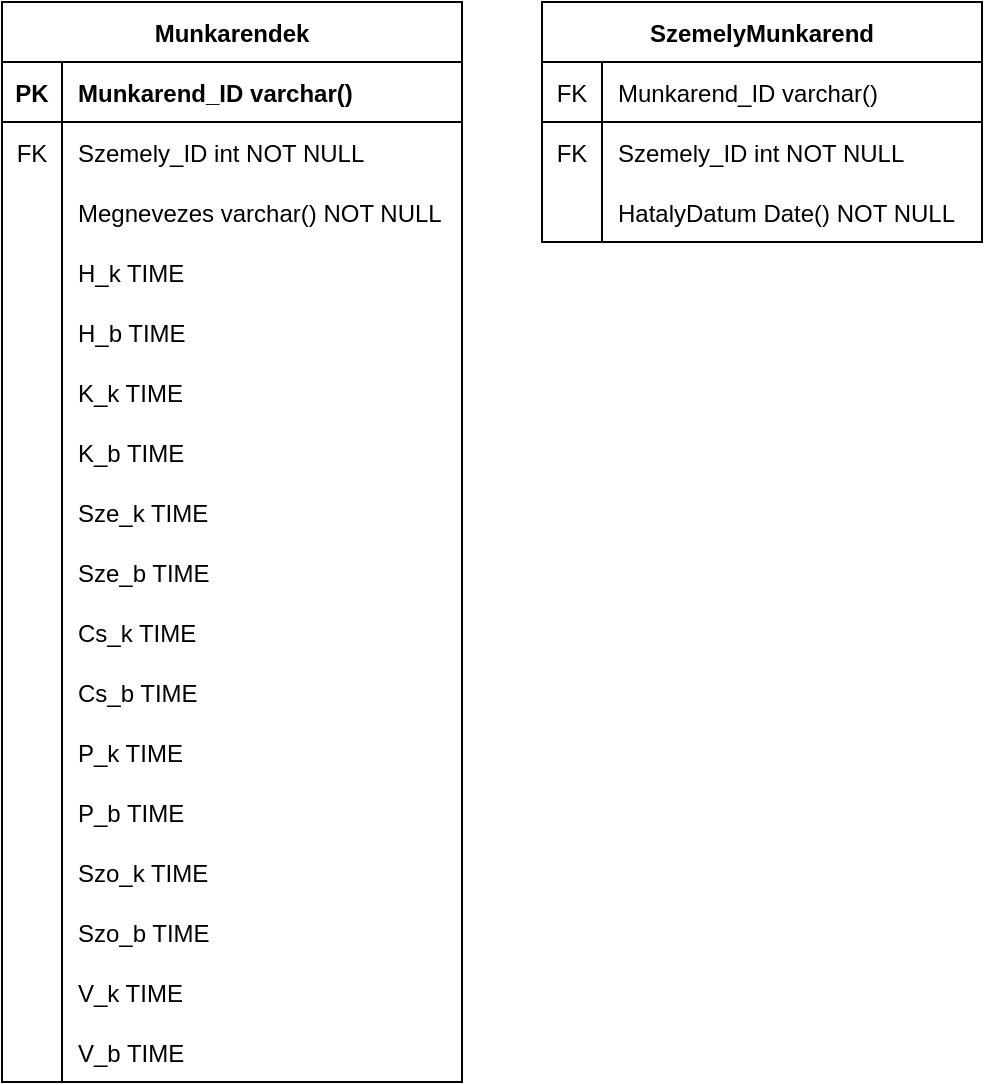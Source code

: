 <mxfile version="16.2.7" type="github">
  <diagram id="C5RBs43oDa-KdzZeNtuy" name="Page-1">
    <mxGraphModel dx="2489" dy="772" grid="1" gridSize="10" guides="1" tooltips="1" connect="1" arrows="1" fold="1" page="1" pageScale="1" pageWidth="827" pageHeight="1169" math="0" shadow="0">
      <root>
        <mxCell id="WIyWlLk6GJQsqaUBKTNV-0" />
        <mxCell id="WIyWlLk6GJQsqaUBKTNV-1" parent="WIyWlLk6GJQsqaUBKTNV-0" />
        <mxCell id="OYWGoVbkFZ5OiPEKA5-d-0" value="Munkarendek" style="shape=table;startSize=30;container=1;collapsible=1;childLayout=tableLayout;fixedRows=1;rowLines=0;fontStyle=1;align=center;resizeLast=1;" vertex="1" parent="WIyWlLk6GJQsqaUBKTNV-1">
          <mxGeometry x="-370" y="10" width="230" height="540" as="geometry" />
        </mxCell>
        <mxCell id="OYWGoVbkFZ5OiPEKA5-d-1" value="" style="shape=partialRectangle;collapsible=0;dropTarget=0;pointerEvents=0;fillColor=none;points=[[0,0.5],[1,0.5]];portConstraint=eastwest;top=0;left=0;right=0;bottom=1;" vertex="1" parent="OYWGoVbkFZ5OiPEKA5-d-0">
          <mxGeometry y="30" width="230" height="30" as="geometry" />
        </mxCell>
        <mxCell id="OYWGoVbkFZ5OiPEKA5-d-2" value="PK" style="shape=partialRectangle;overflow=hidden;connectable=0;fillColor=none;top=0;left=0;bottom=0;right=0;fontStyle=1;" vertex="1" parent="OYWGoVbkFZ5OiPEKA5-d-1">
          <mxGeometry width="30" height="30" as="geometry">
            <mxRectangle width="30" height="30" as="alternateBounds" />
          </mxGeometry>
        </mxCell>
        <mxCell id="OYWGoVbkFZ5OiPEKA5-d-3" value="Munkarend_ID varchar()" style="shape=partialRectangle;overflow=hidden;connectable=0;fillColor=none;top=0;left=0;bottom=0;right=0;align=left;spacingLeft=6;fontStyle=1;" vertex="1" parent="OYWGoVbkFZ5OiPEKA5-d-1">
          <mxGeometry x="30" width="200" height="30" as="geometry">
            <mxRectangle width="200" height="30" as="alternateBounds" />
          </mxGeometry>
        </mxCell>
        <mxCell id="OYWGoVbkFZ5OiPEKA5-d-4" value="" style="shape=partialRectangle;collapsible=0;dropTarget=0;pointerEvents=0;fillColor=none;points=[[0,0.5],[1,0.5]];portConstraint=eastwest;top=0;left=0;right=0;bottom=0;" vertex="1" parent="OYWGoVbkFZ5OiPEKA5-d-0">
          <mxGeometry y="60" width="230" height="30" as="geometry" />
        </mxCell>
        <mxCell id="OYWGoVbkFZ5OiPEKA5-d-5" value="FK" style="shape=partialRectangle;overflow=hidden;connectable=0;fillColor=none;top=0;left=0;bottom=0;right=0;" vertex="1" parent="OYWGoVbkFZ5OiPEKA5-d-4">
          <mxGeometry width="30" height="30" as="geometry">
            <mxRectangle width="30" height="30" as="alternateBounds" />
          </mxGeometry>
        </mxCell>
        <mxCell id="OYWGoVbkFZ5OiPEKA5-d-6" value="Szemely_ID int NOT NULL" style="shape=partialRectangle;overflow=hidden;connectable=0;fillColor=none;top=0;left=0;bottom=0;right=0;align=left;spacingLeft=6;" vertex="1" parent="OYWGoVbkFZ5OiPEKA5-d-4">
          <mxGeometry x="30" width="200" height="30" as="geometry">
            <mxRectangle width="200" height="30" as="alternateBounds" />
          </mxGeometry>
        </mxCell>
        <mxCell id="OYWGoVbkFZ5OiPEKA5-d-7" value="" style="shape=partialRectangle;collapsible=0;dropTarget=0;pointerEvents=0;fillColor=none;points=[[0,0.5],[1,0.5]];portConstraint=eastwest;top=0;left=0;right=0;bottom=0;" vertex="1" parent="OYWGoVbkFZ5OiPEKA5-d-0">
          <mxGeometry y="90" width="230" height="30" as="geometry" />
        </mxCell>
        <mxCell id="OYWGoVbkFZ5OiPEKA5-d-8" value="" style="shape=partialRectangle;overflow=hidden;connectable=0;fillColor=none;top=0;left=0;bottom=0;right=0;" vertex="1" parent="OYWGoVbkFZ5OiPEKA5-d-7">
          <mxGeometry width="30" height="30" as="geometry">
            <mxRectangle width="30" height="30" as="alternateBounds" />
          </mxGeometry>
        </mxCell>
        <mxCell id="OYWGoVbkFZ5OiPEKA5-d-9" value="Megnevezes varchar() NOT NULL" style="shape=partialRectangle;overflow=hidden;connectable=0;fillColor=none;top=0;left=0;bottom=0;right=0;align=left;spacingLeft=6;" vertex="1" parent="OYWGoVbkFZ5OiPEKA5-d-7">
          <mxGeometry x="30" width="200" height="30" as="geometry">
            <mxRectangle width="200" height="30" as="alternateBounds" />
          </mxGeometry>
        </mxCell>
        <mxCell id="OYWGoVbkFZ5OiPEKA5-d-10" value="" style="shape=partialRectangle;collapsible=0;dropTarget=0;pointerEvents=0;fillColor=none;points=[[0,0.5],[1,0.5]];portConstraint=eastwest;top=0;left=0;right=0;bottom=0;" vertex="1" parent="OYWGoVbkFZ5OiPEKA5-d-0">
          <mxGeometry y="120" width="230" height="30" as="geometry" />
        </mxCell>
        <mxCell id="OYWGoVbkFZ5OiPEKA5-d-11" value="" style="shape=partialRectangle;overflow=hidden;connectable=0;fillColor=none;top=0;left=0;bottom=0;right=0;" vertex="1" parent="OYWGoVbkFZ5OiPEKA5-d-10">
          <mxGeometry width="30" height="30" as="geometry">
            <mxRectangle width="30" height="30" as="alternateBounds" />
          </mxGeometry>
        </mxCell>
        <mxCell id="OYWGoVbkFZ5OiPEKA5-d-12" value="H_k TIME" style="shape=partialRectangle;overflow=hidden;connectable=0;fillColor=none;top=0;left=0;bottom=0;right=0;align=left;spacingLeft=6;" vertex="1" parent="OYWGoVbkFZ5OiPEKA5-d-10">
          <mxGeometry x="30" width="200" height="30" as="geometry">
            <mxRectangle width="200" height="30" as="alternateBounds" />
          </mxGeometry>
        </mxCell>
        <mxCell id="OYWGoVbkFZ5OiPEKA5-d-13" value="" style="shape=partialRectangle;collapsible=0;dropTarget=0;pointerEvents=0;fillColor=none;points=[[0,0.5],[1,0.5]];portConstraint=eastwest;top=0;left=0;right=0;bottom=0;" vertex="1" parent="OYWGoVbkFZ5OiPEKA5-d-0">
          <mxGeometry y="150" width="230" height="30" as="geometry" />
        </mxCell>
        <mxCell id="OYWGoVbkFZ5OiPEKA5-d-14" value="" style="shape=partialRectangle;overflow=hidden;connectable=0;fillColor=none;top=0;left=0;bottom=0;right=0;" vertex="1" parent="OYWGoVbkFZ5OiPEKA5-d-13">
          <mxGeometry width="30" height="30" as="geometry">
            <mxRectangle width="30" height="30" as="alternateBounds" />
          </mxGeometry>
        </mxCell>
        <mxCell id="OYWGoVbkFZ5OiPEKA5-d-15" value="H_b TIME" style="shape=partialRectangle;overflow=hidden;connectable=0;fillColor=none;top=0;left=0;bottom=0;right=0;align=left;spacingLeft=6;" vertex="1" parent="OYWGoVbkFZ5OiPEKA5-d-13">
          <mxGeometry x="30" width="200" height="30" as="geometry">
            <mxRectangle width="200" height="30" as="alternateBounds" />
          </mxGeometry>
        </mxCell>
        <mxCell id="OYWGoVbkFZ5OiPEKA5-d-16" value="" style="shape=partialRectangle;collapsible=0;dropTarget=0;pointerEvents=0;fillColor=none;points=[[0,0.5],[1,0.5]];portConstraint=eastwest;top=0;left=0;right=0;bottom=0;" vertex="1" parent="OYWGoVbkFZ5OiPEKA5-d-0">
          <mxGeometry y="180" width="230" height="30" as="geometry" />
        </mxCell>
        <mxCell id="OYWGoVbkFZ5OiPEKA5-d-17" value="" style="shape=partialRectangle;overflow=hidden;connectable=0;fillColor=none;top=0;left=0;bottom=0;right=0;" vertex="1" parent="OYWGoVbkFZ5OiPEKA5-d-16">
          <mxGeometry width="30" height="30" as="geometry">
            <mxRectangle width="30" height="30" as="alternateBounds" />
          </mxGeometry>
        </mxCell>
        <mxCell id="OYWGoVbkFZ5OiPEKA5-d-18" value="K_k TIME" style="shape=partialRectangle;overflow=hidden;connectable=0;fillColor=none;top=0;left=0;bottom=0;right=0;align=left;spacingLeft=6;" vertex="1" parent="OYWGoVbkFZ5OiPEKA5-d-16">
          <mxGeometry x="30" width="200" height="30" as="geometry">
            <mxRectangle width="200" height="30" as="alternateBounds" />
          </mxGeometry>
        </mxCell>
        <mxCell id="OYWGoVbkFZ5OiPEKA5-d-19" value="" style="shape=partialRectangle;collapsible=0;dropTarget=0;pointerEvents=0;fillColor=none;points=[[0,0.5],[1,0.5]];portConstraint=eastwest;top=0;left=0;right=0;bottom=0;" vertex="1" parent="OYWGoVbkFZ5OiPEKA5-d-0">
          <mxGeometry y="210" width="230" height="30" as="geometry" />
        </mxCell>
        <mxCell id="OYWGoVbkFZ5OiPEKA5-d-20" value="" style="shape=partialRectangle;overflow=hidden;connectable=0;fillColor=none;top=0;left=0;bottom=0;right=0;" vertex="1" parent="OYWGoVbkFZ5OiPEKA5-d-19">
          <mxGeometry width="30" height="30" as="geometry">
            <mxRectangle width="30" height="30" as="alternateBounds" />
          </mxGeometry>
        </mxCell>
        <mxCell id="OYWGoVbkFZ5OiPEKA5-d-21" value="K_b TIME" style="shape=partialRectangle;overflow=hidden;connectable=0;fillColor=none;top=0;left=0;bottom=0;right=0;align=left;spacingLeft=6;" vertex="1" parent="OYWGoVbkFZ5OiPEKA5-d-19">
          <mxGeometry x="30" width="200" height="30" as="geometry">
            <mxRectangle width="200" height="30" as="alternateBounds" />
          </mxGeometry>
        </mxCell>
        <mxCell id="OYWGoVbkFZ5OiPEKA5-d-22" value="" style="shape=partialRectangle;collapsible=0;dropTarget=0;pointerEvents=0;fillColor=none;points=[[0,0.5],[1,0.5]];portConstraint=eastwest;top=0;left=0;right=0;bottom=0;" vertex="1" parent="OYWGoVbkFZ5OiPEKA5-d-0">
          <mxGeometry y="240" width="230" height="30" as="geometry" />
        </mxCell>
        <mxCell id="OYWGoVbkFZ5OiPEKA5-d-23" value="" style="shape=partialRectangle;overflow=hidden;connectable=0;fillColor=none;top=0;left=0;bottom=0;right=0;" vertex="1" parent="OYWGoVbkFZ5OiPEKA5-d-22">
          <mxGeometry width="30" height="30" as="geometry">
            <mxRectangle width="30" height="30" as="alternateBounds" />
          </mxGeometry>
        </mxCell>
        <mxCell id="OYWGoVbkFZ5OiPEKA5-d-24" value="Sze_k TIME" style="shape=partialRectangle;overflow=hidden;connectable=0;fillColor=none;top=0;left=0;bottom=0;right=0;align=left;spacingLeft=6;" vertex="1" parent="OYWGoVbkFZ5OiPEKA5-d-22">
          <mxGeometry x="30" width="200" height="30" as="geometry">
            <mxRectangle width="200" height="30" as="alternateBounds" />
          </mxGeometry>
        </mxCell>
        <mxCell id="OYWGoVbkFZ5OiPEKA5-d-25" value="" style="shape=partialRectangle;collapsible=0;dropTarget=0;pointerEvents=0;fillColor=none;points=[[0,0.5],[1,0.5]];portConstraint=eastwest;top=0;left=0;right=0;bottom=0;" vertex="1" parent="OYWGoVbkFZ5OiPEKA5-d-0">
          <mxGeometry y="270" width="230" height="30" as="geometry" />
        </mxCell>
        <mxCell id="OYWGoVbkFZ5OiPEKA5-d-26" value="" style="shape=partialRectangle;overflow=hidden;connectable=0;fillColor=none;top=0;left=0;bottom=0;right=0;" vertex="1" parent="OYWGoVbkFZ5OiPEKA5-d-25">
          <mxGeometry width="30" height="30" as="geometry">
            <mxRectangle width="30" height="30" as="alternateBounds" />
          </mxGeometry>
        </mxCell>
        <mxCell id="OYWGoVbkFZ5OiPEKA5-d-27" value="Sze_b TIME" style="shape=partialRectangle;overflow=hidden;connectable=0;fillColor=none;top=0;left=0;bottom=0;right=0;align=left;spacingLeft=6;" vertex="1" parent="OYWGoVbkFZ5OiPEKA5-d-25">
          <mxGeometry x="30" width="200" height="30" as="geometry">
            <mxRectangle width="200" height="30" as="alternateBounds" />
          </mxGeometry>
        </mxCell>
        <mxCell id="OYWGoVbkFZ5OiPEKA5-d-28" value="" style="shape=partialRectangle;collapsible=0;dropTarget=0;pointerEvents=0;fillColor=none;points=[[0,0.5],[1,0.5]];portConstraint=eastwest;top=0;left=0;right=0;bottom=0;" vertex="1" parent="OYWGoVbkFZ5OiPEKA5-d-0">
          <mxGeometry y="300" width="230" height="30" as="geometry" />
        </mxCell>
        <mxCell id="OYWGoVbkFZ5OiPEKA5-d-29" value="" style="shape=partialRectangle;overflow=hidden;connectable=0;fillColor=none;top=0;left=0;bottom=0;right=0;" vertex="1" parent="OYWGoVbkFZ5OiPEKA5-d-28">
          <mxGeometry width="30" height="30" as="geometry">
            <mxRectangle width="30" height="30" as="alternateBounds" />
          </mxGeometry>
        </mxCell>
        <mxCell id="OYWGoVbkFZ5OiPEKA5-d-30" value="Cs_k TIME" style="shape=partialRectangle;overflow=hidden;connectable=0;fillColor=none;top=0;left=0;bottom=0;right=0;align=left;spacingLeft=6;" vertex="1" parent="OYWGoVbkFZ5OiPEKA5-d-28">
          <mxGeometry x="30" width="200" height="30" as="geometry">
            <mxRectangle width="200" height="30" as="alternateBounds" />
          </mxGeometry>
        </mxCell>
        <mxCell id="OYWGoVbkFZ5OiPEKA5-d-31" value="" style="shape=partialRectangle;collapsible=0;dropTarget=0;pointerEvents=0;fillColor=none;points=[[0,0.5],[1,0.5]];portConstraint=eastwest;top=0;left=0;right=0;bottom=0;" vertex="1" parent="OYWGoVbkFZ5OiPEKA5-d-0">
          <mxGeometry y="330" width="230" height="30" as="geometry" />
        </mxCell>
        <mxCell id="OYWGoVbkFZ5OiPEKA5-d-32" value="" style="shape=partialRectangle;overflow=hidden;connectable=0;fillColor=none;top=0;left=0;bottom=0;right=0;" vertex="1" parent="OYWGoVbkFZ5OiPEKA5-d-31">
          <mxGeometry width="30" height="30" as="geometry">
            <mxRectangle width="30" height="30" as="alternateBounds" />
          </mxGeometry>
        </mxCell>
        <mxCell id="OYWGoVbkFZ5OiPEKA5-d-33" value="Cs_b TIME" style="shape=partialRectangle;overflow=hidden;connectable=0;fillColor=none;top=0;left=0;bottom=0;right=0;align=left;spacingLeft=6;" vertex="1" parent="OYWGoVbkFZ5OiPEKA5-d-31">
          <mxGeometry x="30" width="200" height="30" as="geometry">
            <mxRectangle width="200" height="30" as="alternateBounds" />
          </mxGeometry>
        </mxCell>
        <mxCell id="OYWGoVbkFZ5OiPEKA5-d-34" value="" style="shape=partialRectangle;collapsible=0;dropTarget=0;pointerEvents=0;fillColor=none;points=[[0,0.5],[1,0.5]];portConstraint=eastwest;top=0;left=0;right=0;bottom=0;" vertex="1" parent="OYWGoVbkFZ5OiPEKA5-d-0">
          <mxGeometry y="360" width="230" height="30" as="geometry" />
        </mxCell>
        <mxCell id="OYWGoVbkFZ5OiPEKA5-d-35" value="" style="shape=partialRectangle;overflow=hidden;connectable=0;fillColor=none;top=0;left=0;bottom=0;right=0;" vertex="1" parent="OYWGoVbkFZ5OiPEKA5-d-34">
          <mxGeometry width="30" height="30" as="geometry">
            <mxRectangle width="30" height="30" as="alternateBounds" />
          </mxGeometry>
        </mxCell>
        <mxCell id="OYWGoVbkFZ5OiPEKA5-d-36" value="P_k TIME" style="shape=partialRectangle;overflow=hidden;connectable=0;fillColor=none;top=0;left=0;bottom=0;right=0;align=left;spacingLeft=6;" vertex="1" parent="OYWGoVbkFZ5OiPEKA5-d-34">
          <mxGeometry x="30" width="200" height="30" as="geometry">
            <mxRectangle width="200" height="30" as="alternateBounds" />
          </mxGeometry>
        </mxCell>
        <mxCell id="OYWGoVbkFZ5OiPEKA5-d-37" value="" style="shape=partialRectangle;collapsible=0;dropTarget=0;pointerEvents=0;fillColor=none;points=[[0,0.5],[1,0.5]];portConstraint=eastwest;top=0;left=0;right=0;bottom=0;" vertex="1" parent="OYWGoVbkFZ5OiPEKA5-d-0">
          <mxGeometry y="390" width="230" height="30" as="geometry" />
        </mxCell>
        <mxCell id="OYWGoVbkFZ5OiPEKA5-d-38" value="" style="shape=partialRectangle;overflow=hidden;connectable=0;fillColor=none;top=0;left=0;bottom=0;right=0;" vertex="1" parent="OYWGoVbkFZ5OiPEKA5-d-37">
          <mxGeometry width="30" height="30" as="geometry">
            <mxRectangle width="30" height="30" as="alternateBounds" />
          </mxGeometry>
        </mxCell>
        <mxCell id="OYWGoVbkFZ5OiPEKA5-d-39" value="P_b TIME" style="shape=partialRectangle;overflow=hidden;connectable=0;fillColor=none;top=0;left=0;bottom=0;right=0;align=left;spacingLeft=6;" vertex="1" parent="OYWGoVbkFZ5OiPEKA5-d-37">
          <mxGeometry x="30" width="200" height="30" as="geometry">
            <mxRectangle width="200" height="30" as="alternateBounds" />
          </mxGeometry>
        </mxCell>
        <mxCell id="OYWGoVbkFZ5OiPEKA5-d-40" value="" style="shape=partialRectangle;collapsible=0;dropTarget=0;pointerEvents=0;fillColor=none;points=[[0,0.5],[1,0.5]];portConstraint=eastwest;top=0;left=0;right=0;bottom=0;" vertex="1" parent="OYWGoVbkFZ5OiPEKA5-d-0">
          <mxGeometry y="420" width="230" height="30" as="geometry" />
        </mxCell>
        <mxCell id="OYWGoVbkFZ5OiPEKA5-d-41" value="" style="shape=partialRectangle;overflow=hidden;connectable=0;fillColor=none;top=0;left=0;bottom=0;right=0;" vertex="1" parent="OYWGoVbkFZ5OiPEKA5-d-40">
          <mxGeometry width="30" height="30" as="geometry">
            <mxRectangle width="30" height="30" as="alternateBounds" />
          </mxGeometry>
        </mxCell>
        <mxCell id="OYWGoVbkFZ5OiPEKA5-d-42" value="Szo_k TIME" style="shape=partialRectangle;overflow=hidden;connectable=0;fillColor=none;top=0;left=0;bottom=0;right=0;align=left;spacingLeft=6;" vertex="1" parent="OYWGoVbkFZ5OiPEKA5-d-40">
          <mxGeometry x="30" width="200" height="30" as="geometry">
            <mxRectangle width="200" height="30" as="alternateBounds" />
          </mxGeometry>
        </mxCell>
        <mxCell id="OYWGoVbkFZ5OiPEKA5-d-43" value="" style="shape=partialRectangle;collapsible=0;dropTarget=0;pointerEvents=0;fillColor=none;points=[[0,0.5],[1,0.5]];portConstraint=eastwest;top=0;left=0;right=0;bottom=0;" vertex="1" parent="OYWGoVbkFZ5OiPEKA5-d-0">
          <mxGeometry y="450" width="230" height="30" as="geometry" />
        </mxCell>
        <mxCell id="OYWGoVbkFZ5OiPEKA5-d-44" value="" style="shape=partialRectangle;overflow=hidden;connectable=0;fillColor=none;top=0;left=0;bottom=0;right=0;" vertex="1" parent="OYWGoVbkFZ5OiPEKA5-d-43">
          <mxGeometry width="30" height="30" as="geometry">
            <mxRectangle width="30" height="30" as="alternateBounds" />
          </mxGeometry>
        </mxCell>
        <mxCell id="OYWGoVbkFZ5OiPEKA5-d-45" value="Szo_b TIME" style="shape=partialRectangle;overflow=hidden;connectable=0;fillColor=none;top=0;left=0;bottom=0;right=0;align=left;spacingLeft=6;" vertex="1" parent="OYWGoVbkFZ5OiPEKA5-d-43">
          <mxGeometry x="30" width="200" height="30" as="geometry">
            <mxRectangle width="200" height="30" as="alternateBounds" />
          </mxGeometry>
        </mxCell>
        <mxCell id="OYWGoVbkFZ5OiPEKA5-d-46" value="" style="shape=partialRectangle;collapsible=0;dropTarget=0;pointerEvents=0;fillColor=none;points=[[0,0.5],[1,0.5]];portConstraint=eastwest;top=0;left=0;right=0;bottom=0;" vertex="1" parent="OYWGoVbkFZ5OiPEKA5-d-0">
          <mxGeometry y="480" width="230" height="30" as="geometry" />
        </mxCell>
        <mxCell id="OYWGoVbkFZ5OiPEKA5-d-47" value="" style="shape=partialRectangle;overflow=hidden;connectable=0;fillColor=none;top=0;left=0;bottom=0;right=0;" vertex="1" parent="OYWGoVbkFZ5OiPEKA5-d-46">
          <mxGeometry width="30" height="30" as="geometry">
            <mxRectangle width="30" height="30" as="alternateBounds" />
          </mxGeometry>
        </mxCell>
        <mxCell id="OYWGoVbkFZ5OiPEKA5-d-48" value="V_k TIME " style="shape=partialRectangle;overflow=hidden;connectable=0;fillColor=none;top=0;left=0;bottom=0;right=0;align=left;spacingLeft=6;" vertex="1" parent="OYWGoVbkFZ5OiPEKA5-d-46">
          <mxGeometry x="30" width="200" height="30" as="geometry">
            <mxRectangle width="200" height="30" as="alternateBounds" />
          </mxGeometry>
        </mxCell>
        <mxCell id="OYWGoVbkFZ5OiPEKA5-d-49" value="" style="shape=partialRectangle;collapsible=0;dropTarget=0;pointerEvents=0;fillColor=none;points=[[0,0.5],[1,0.5]];portConstraint=eastwest;top=0;left=0;right=0;bottom=0;" vertex="1" parent="OYWGoVbkFZ5OiPEKA5-d-0">
          <mxGeometry y="510" width="230" height="30" as="geometry" />
        </mxCell>
        <mxCell id="OYWGoVbkFZ5OiPEKA5-d-50" value="" style="shape=partialRectangle;overflow=hidden;connectable=0;fillColor=none;top=0;left=0;bottom=0;right=0;" vertex="1" parent="OYWGoVbkFZ5OiPEKA5-d-49">
          <mxGeometry width="30" height="30" as="geometry">
            <mxRectangle width="30" height="30" as="alternateBounds" />
          </mxGeometry>
        </mxCell>
        <mxCell id="OYWGoVbkFZ5OiPEKA5-d-51" value="V_b TIME " style="shape=partialRectangle;overflow=hidden;connectable=0;fillColor=none;top=0;left=0;bottom=0;right=0;align=left;spacingLeft=6;" vertex="1" parent="OYWGoVbkFZ5OiPEKA5-d-49">
          <mxGeometry x="30" width="200" height="30" as="geometry">
            <mxRectangle width="200" height="30" as="alternateBounds" />
          </mxGeometry>
        </mxCell>
        <mxCell id="OYWGoVbkFZ5OiPEKA5-d-52" value="SzemelyMunkarend" style="shape=table;startSize=30;container=1;collapsible=1;childLayout=tableLayout;fixedRows=1;rowLines=0;fontStyle=1;align=center;resizeLast=1;" vertex="1" parent="WIyWlLk6GJQsqaUBKTNV-1">
          <mxGeometry x="-100" y="10" width="220" height="120" as="geometry" />
        </mxCell>
        <mxCell id="OYWGoVbkFZ5OiPEKA5-d-53" value="" style="shape=partialRectangle;collapsible=0;dropTarget=0;pointerEvents=0;fillColor=none;points=[[0,0.5],[1,0.5]];portConstraint=eastwest;top=0;left=0;right=0;bottom=1;fontStyle=0" vertex="1" parent="OYWGoVbkFZ5OiPEKA5-d-52">
          <mxGeometry y="30" width="220" height="30" as="geometry" />
        </mxCell>
        <mxCell id="OYWGoVbkFZ5OiPEKA5-d-54" value="FK" style="shape=partialRectangle;overflow=hidden;connectable=0;fillColor=none;top=0;left=0;bottom=0;right=0;fontStyle=0;" vertex="1" parent="OYWGoVbkFZ5OiPEKA5-d-53">
          <mxGeometry width="30" height="30" as="geometry">
            <mxRectangle width="30" height="30" as="alternateBounds" />
          </mxGeometry>
        </mxCell>
        <mxCell id="OYWGoVbkFZ5OiPEKA5-d-55" value="Munkarend_ID varchar()" style="shape=partialRectangle;overflow=hidden;connectable=0;fillColor=none;top=0;left=0;bottom=0;right=0;align=left;spacingLeft=6;fontStyle=0;" vertex="1" parent="OYWGoVbkFZ5OiPEKA5-d-53">
          <mxGeometry x="30" width="190" height="30" as="geometry">
            <mxRectangle width="190" height="30" as="alternateBounds" />
          </mxGeometry>
        </mxCell>
        <mxCell id="OYWGoVbkFZ5OiPEKA5-d-56" value="" style="shape=partialRectangle;collapsible=0;dropTarget=0;pointerEvents=0;fillColor=none;points=[[0,0.5],[1,0.5]];portConstraint=eastwest;top=0;left=0;right=0;bottom=0;" vertex="1" parent="OYWGoVbkFZ5OiPEKA5-d-52">
          <mxGeometry y="60" width="220" height="30" as="geometry" />
        </mxCell>
        <mxCell id="OYWGoVbkFZ5OiPEKA5-d-57" value="FK" style="shape=partialRectangle;overflow=hidden;connectable=0;fillColor=none;top=0;left=0;bottom=0;right=0;" vertex="1" parent="OYWGoVbkFZ5OiPEKA5-d-56">
          <mxGeometry width="30" height="30" as="geometry">
            <mxRectangle width="30" height="30" as="alternateBounds" />
          </mxGeometry>
        </mxCell>
        <mxCell id="OYWGoVbkFZ5OiPEKA5-d-58" value="Szemely_ID int NOT NULL" style="shape=partialRectangle;overflow=hidden;connectable=0;fillColor=none;top=0;left=0;bottom=0;right=0;align=left;spacingLeft=6;" vertex="1" parent="OYWGoVbkFZ5OiPEKA5-d-56">
          <mxGeometry x="30" width="190" height="30" as="geometry">
            <mxRectangle width="190" height="30" as="alternateBounds" />
          </mxGeometry>
        </mxCell>
        <mxCell id="OYWGoVbkFZ5OiPEKA5-d-59" value="" style="shape=partialRectangle;collapsible=0;dropTarget=0;pointerEvents=0;fillColor=none;points=[[0,0.5],[1,0.5]];portConstraint=eastwest;top=0;left=0;right=0;bottom=0;" vertex="1" parent="OYWGoVbkFZ5OiPEKA5-d-52">
          <mxGeometry y="90" width="220" height="30" as="geometry" />
        </mxCell>
        <mxCell id="OYWGoVbkFZ5OiPEKA5-d-60" value="" style="shape=partialRectangle;overflow=hidden;connectable=0;fillColor=none;top=0;left=0;bottom=0;right=0;" vertex="1" parent="OYWGoVbkFZ5OiPEKA5-d-59">
          <mxGeometry width="30" height="30" as="geometry">
            <mxRectangle width="30" height="30" as="alternateBounds" />
          </mxGeometry>
        </mxCell>
        <mxCell id="OYWGoVbkFZ5OiPEKA5-d-61" value="HatalyDatum Date() NOT NULL" style="shape=partialRectangle;overflow=hidden;connectable=0;fillColor=none;top=0;left=0;bottom=0;right=0;align=left;spacingLeft=6;" vertex="1" parent="OYWGoVbkFZ5OiPEKA5-d-59">
          <mxGeometry x="30" width="190" height="30" as="geometry">
            <mxRectangle width="190" height="30" as="alternateBounds" />
          </mxGeometry>
        </mxCell>
      </root>
    </mxGraphModel>
  </diagram>
</mxfile>
